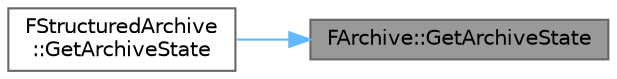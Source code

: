 digraph "FArchive::GetArchiveState"
{
 // INTERACTIVE_SVG=YES
 // LATEX_PDF_SIZE
  bgcolor="transparent";
  edge [fontname=Helvetica,fontsize=10,labelfontname=Helvetica,labelfontsize=10];
  node [fontname=Helvetica,fontsize=10,shape=box,height=0.2,width=0.4];
  rankdir="RL";
  Node1 [id="Node000001",label="FArchive::GetArchiveState",height=0.2,width=0.4,color="gray40", fillcolor="grey60", style="filled", fontcolor="black",tooltip="Returns the low level archive state for this archive."];
  Node1 -> Node2 [id="edge1_Node000001_Node000002",dir="back",color="steelblue1",style="solid",tooltip=" "];
  Node2 [id="Node000002",label="FStructuredArchive\l::GetArchiveState",height=0.2,width=0.4,color="grey40", fillcolor="white", style="filled",URL="$d4/da8/classFStructuredArchive.html#a5525313248c0ad47cac9229b0c5a2dc7",tooltip="Gets the archiving state."];
}
